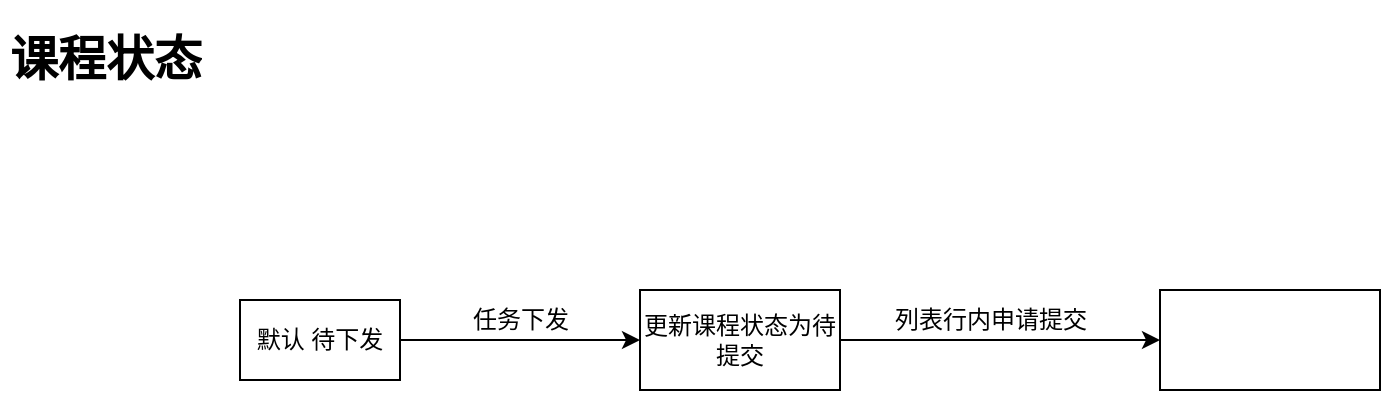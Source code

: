 <mxfile version="18.0.1" type="github">
  <diagram id="C5RBs43oDa-KdzZeNtuy" name="Page-1">
    <mxGraphModel dx="1038" dy="615" grid="1" gridSize="10" guides="1" tooltips="1" connect="1" arrows="1" fold="1" page="1" pageScale="1" pageWidth="827" pageHeight="1169" math="0" shadow="0">
      <root>
        <mxCell id="WIyWlLk6GJQsqaUBKTNV-0" />
        <mxCell id="WIyWlLk6GJQsqaUBKTNV-1" parent="WIyWlLk6GJQsqaUBKTNV-0" />
        <mxCell id="FR0iRvGLguOnhGIJ6Cjg-3" value="" style="edgeStyle=orthogonalEdgeStyle;rounded=0;orthogonalLoop=1;jettySize=auto;html=1;" edge="1" parent="WIyWlLk6GJQsqaUBKTNV-1" source="FR0iRvGLguOnhGIJ6Cjg-0" target="FR0iRvGLguOnhGIJ6Cjg-2">
          <mxGeometry relative="1" as="geometry" />
        </mxCell>
        <mxCell id="FR0iRvGLguOnhGIJ6Cjg-0" value="默认 待下发" style="rounded=0;whiteSpace=wrap;html=1;" vertex="1" parent="WIyWlLk6GJQsqaUBKTNV-1">
          <mxGeometry x="140" y="160" width="80" height="40" as="geometry" />
        </mxCell>
        <mxCell id="FR0iRvGLguOnhGIJ6Cjg-1" value="&lt;h1&gt;课程状态&lt;/h1&gt;" style="text;html=1;strokeColor=none;fillColor=none;spacing=5;spacingTop=-20;whiteSpace=wrap;overflow=hidden;rounded=0;" vertex="1" parent="WIyWlLk6GJQsqaUBKTNV-1">
          <mxGeometry x="20" y="20" width="130" height="40" as="geometry" />
        </mxCell>
        <mxCell id="FR0iRvGLguOnhGIJ6Cjg-6" value="" style="edgeStyle=orthogonalEdgeStyle;rounded=0;orthogonalLoop=1;jettySize=auto;html=1;" edge="1" parent="WIyWlLk6GJQsqaUBKTNV-1" source="FR0iRvGLguOnhGIJ6Cjg-2" target="FR0iRvGLguOnhGIJ6Cjg-5">
          <mxGeometry relative="1" as="geometry" />
        </mxCell>
        <mxCell id="FR0iRvGLguOnhGIJ6Cjg-2" value="更新课程状态为待提交" style="whiteSpace=wrap;html=1;rounded=0;" vertex="1" parent="WIyWlLk6GJQsqaUBKTNV-1">
          <mxGeometry x="340" y="155" width="100" height="50" as="geometry" />
        </mxCell>
        <mxCell id="FR0iRvGLguOnhGIJ6Cjg-4" value="任务下发" style="text;html=1;align=center;verticalAlign=middle;resizable=0;points=[];autosize=1;strokeColor=none;fillColor=none;" vertex="1" parent="WIyWlLk6GJQsqaUBKTNV-1">
          <mxGeometry x="250" y="160" width="60" height="20" as="geometry" />
        </mxCell>
        <mxCell id="FR0iRvGLguOnhGIJ6Cjg-5" value="" style="whiteSpace=wrap;html=1;rounded=0;" vertex="1" parent="WIyWlLk6GJQsqaUBKTNV-1">
          <mxGeometry x="600" y="155" width="110" height="50" as="geometry" />
        </mxCell>
        <mxCell id="FR0iRvGLguOnhGIJ6Cjg-7" value="列表行内申请提交" style="text;html=1;align=center;verticalAlign=middle;resizable=0;points=[];autosize=1;strokeColor=none;fillColor=none;" vertex="1" parent="WIyWlLk6GJQsqaUBKTNV-1">
          <mxGeometry x="460" y="160" width="110" height="20" as="geometry" />
        </mxCell>
      </root>
    </mxGraphModel>
  </diagram>
</mxfile>

